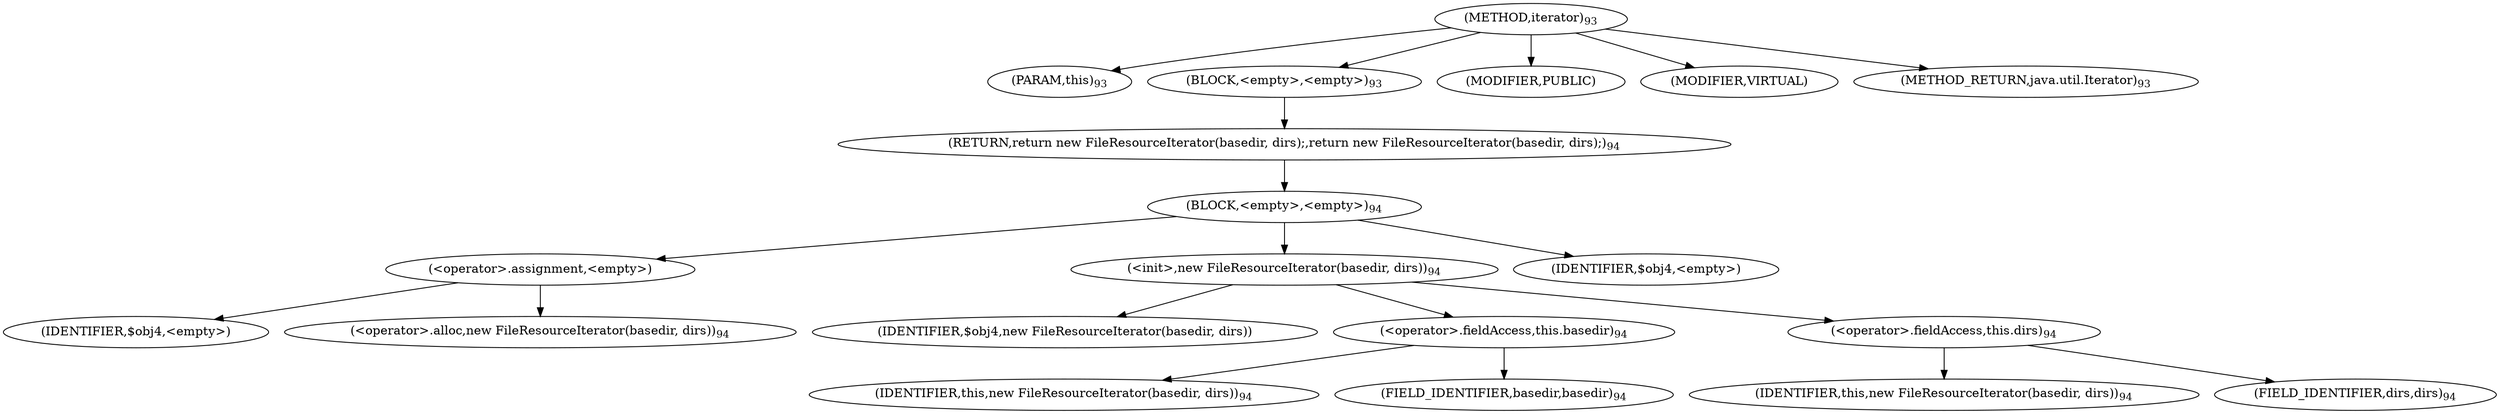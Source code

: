 digraph "iterator" {  
"185" [label = <(METHOD,iterator)<SUB>93</SUB>> ]
"186" [label = <(PARAM,this)<SUB>93</SUB>> ]
"187" [label = <(BLOCK,&lt;empty&gt;,&lt;empty&gt;)<SUB>93</SUB>> ]
"188" [label = <(RETURN,return new FileResourceIterator(basedir, dirs);,return new FileResourceIterator(basedir, dirs);)<SUB>94</SUB>> ]
"189" [label = <(BLOCK,&lt;empty&gt;,&lt;empty&gt;)<SUB>94</SUB>> ]
"190" [label = <(&lt;operator&gt;.assignment,&lt;empty&gt;)> ]
"191" [label = <(IDENTIFIER,$obj4,&lt;empty&gt;)> ]
"192" [label = <(&lt;operator&gt;.alloc,new FileResourceIterator(basedir, dirs))<SUB>94</SUB>> ]
"193" [label = <(&lt;init&gt;,new FileResourceIterator(basedir, dirs))<SUB>94</SUB>> ]
"194" [label = <(IDENTIFIER,$obj4,new FileResourceIterator(basedir, dirs))> ]
"195" [label = <(&lt;operator&gt;.fieldAccess,this.basedir)<SUB>94</SUB>> ]
"196" [label = <(IDENTIFIER,this,new FileResourceIterator(basedir, dirs))<SUB>94</SUB>> ]
"197" [label = <(FIELD_IDENTIFIER,basedir,basedir)<SUB>94</SUB>> ]
"198" [label = <(&lt;operator&gt;.fieldAccess,this.dirs)<SUB>94</SUB>> ]
"199" [label = <(IDENTIFIER,this,new FileResourceIterator(basedir, dirs))<SUB>94</SUB>> ]
"200" [label = <(FIELD_IDENTIFIER,dirs,dirs)<SUB>94</SUB>> ]
"201" [label = <(IDENTIFIER,$obj4,&lt;empty&gt;)> ]
"202" [label = <(MODIFIER,PUBLIC)> ]
"203" [label = <(MODIFIER,VIRTUAL)> ]
"204" [label = <(METHOD_RETURN,java.util.Iterator)<SUB>93</SUB>> ]
  "185" -> "186" 
  "185" -> "187" 
  "185" -> "202" 
  "185" -> "203" 
  "185" -> "204" 
  "187" -> "188" 
  "188" -> "189" 
  "189" -> "190" 
  "189" -> "193" 
  "189" -> "201" 
  "190" -> "191" 
  "190" -> "192" 
  "193" -> "194" 
  "193" -> "195" 
  "193" -> "198" 
  "195" -> "196" 
  "195" -> "197" 
  "198" -> "199" 
  "198" -> "200" 
}
